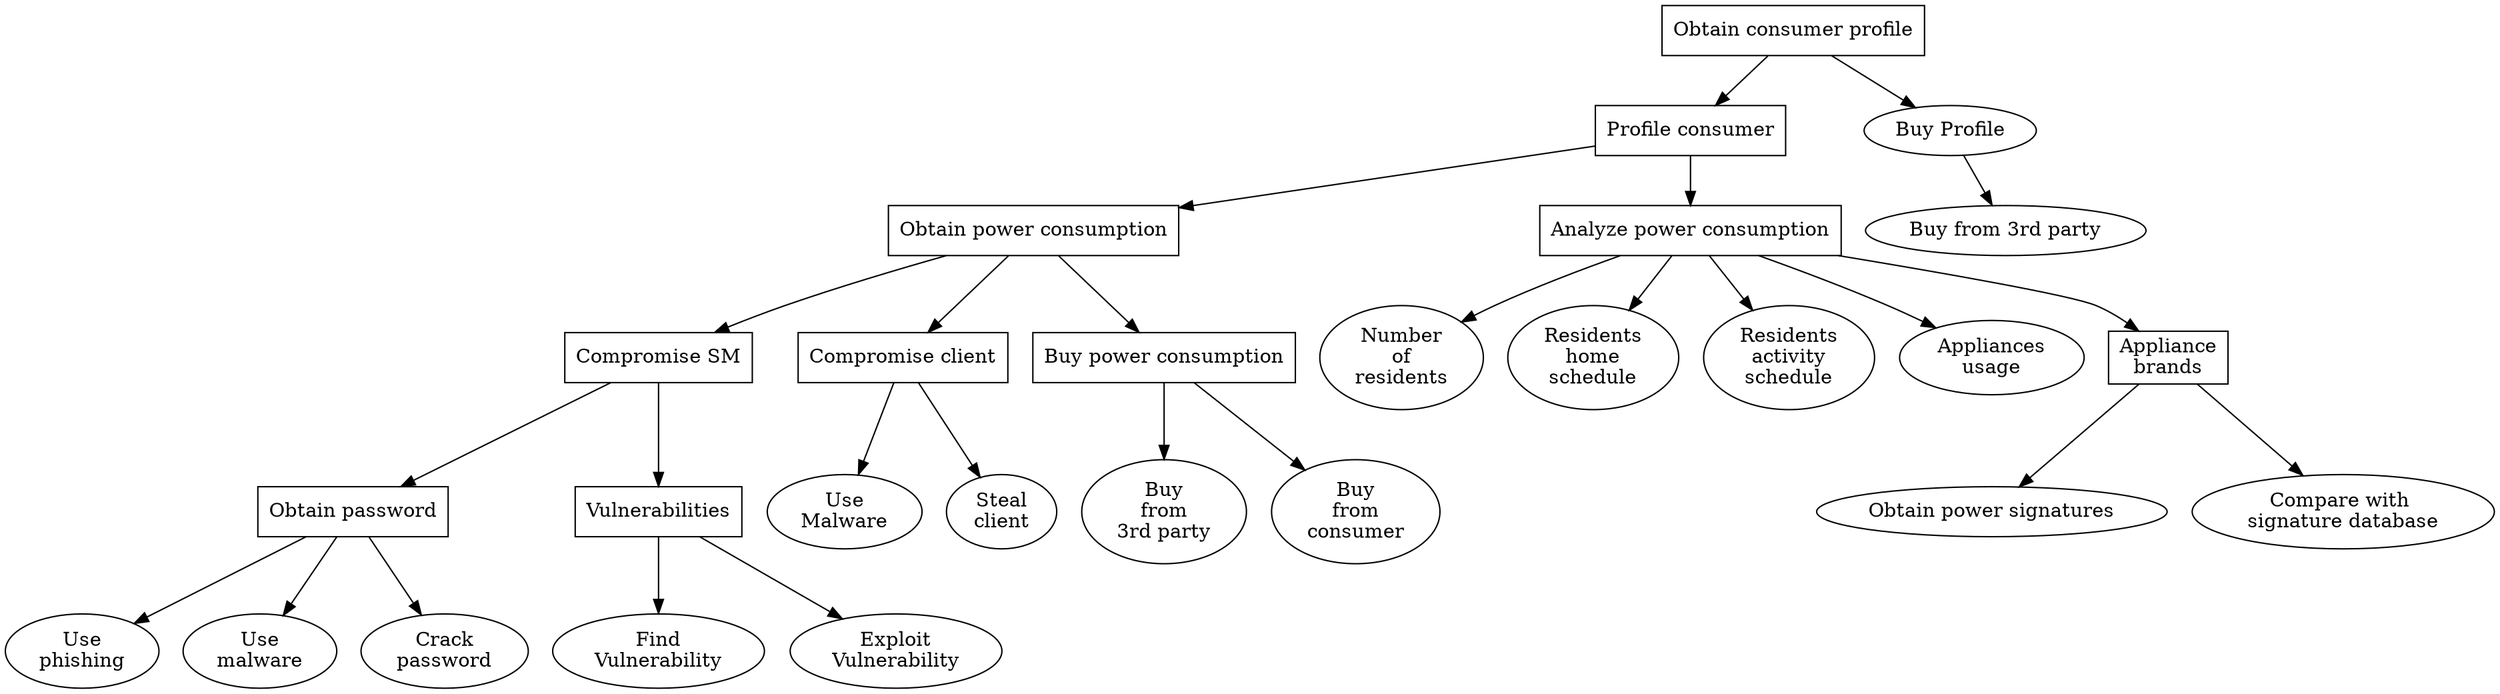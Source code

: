 digraph G{
	node [style=filled fillcolor=white]

	root[label="Obtain consumer profile",shape=OR];	

	root -> profile;
	buyProfile[label="Buy Profile"];
	root -> buyProfile;

	buy_third_party2[label="Buy from 3rd party"];
	buyProfile ->  buy_third_party2;

	profile[label="Profile consumer",shape=AND];

	obtain_information[label="Obtain power consumption",shape=OR];
	analyse_power_consumption[label="Analyze power consumption",shape=OR];

	compromise_sm[label="Compromise SM",shape=OR];
	compromise_sm -> obtainPassword;
	exploitVulnerability[label="Vulnerabilities"];
		compromise_sm -> exploitVulnerability;

		obtainPassword[label="Obtain password",shape=OR];
		phishing[label="Use\nphishing"];
		obtainPassword -> phishing;
		malware2[label="Use\nmalware"];
		obtainPassword -> malware2;
		crackPassword[label="Crack\npassword"];
		obtainPassword -> crackPassword;

		exploitVulnerability[shape=AND];
		findVuln[label="Find\nVulnerability"];
		exploitVulnerability -> findVuln;
		exploitVuln[label="Exploit\nVulnerability"];
		exploitVulnerability -> exploitVuln;

		hack_client[label="Compromise client",shape=OR];
		buy_information[label="Buy power consumption",shape=OR];
	residents[label="Number\nof\nresidents"];
	home[label="Residents\nhome\nschedule"];
	activity_residents[label="Residents\nactivity\nschedule"];
	when_appl[label="Appliances\nusage"];
	what_appl[label="Appliance\nbrands",shape=AND];

	buy_third_party[label="Buy\nfrom\n3rd party"];
	buy_from_consumer[label="Buy\nfrom\nconsumer"];
	
	malware[label="Use\nMalware"];
	physical[label="Steal\nclient"];
	power_signatures[label="Obtain power signatures"];
	power_compare[label="Compare with \nsignature database"];
	

	profile -> obtain_information, analyse_power_consumption;
	obtain_information -> compromise_sm, hack_client, buy_information;
	analyse_power_consumption ->  residents, activity_residents, home, when_appl, what_appl;
	buy_information -> buy_third_party, buy_from_consumer;
	hack_client -> malware, physical;

	what_appl -> power_signatures, power_compare;
	
	}